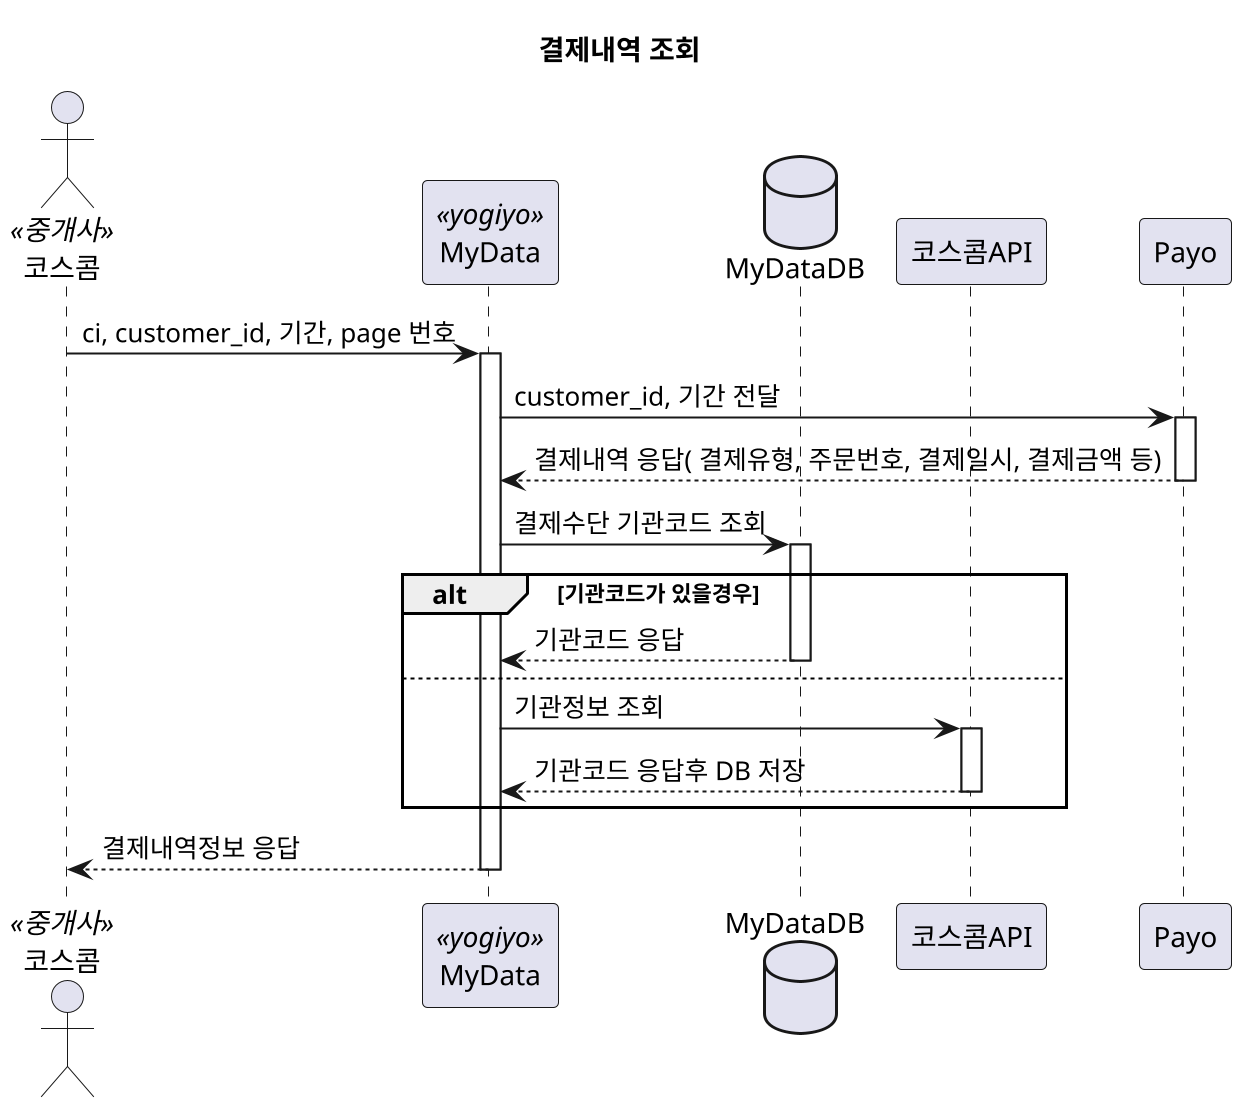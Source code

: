 @startuml 계정목록 조회
skinparam defaultFontName D2Coding

scale 2
title 결제내역 조회

actor 코스콤<<중개사>>
participant MyData<<yogiyo>>
database MyDataDB
participant 코스콤API
participant Payo


코스콤 -> MyData : ci, customer_id, 기간, page 번호
activate MyData

MyData -> Payo : customer_id, 기간 전달
activate Payo

Payo --> MyData : 결제내역 응답( 결제유형, 주문번호, 결제일시, 결제금액 등)
deactivate Payo

MyData -> MyDataDB : 결제수단 기관코드 조회
activate MyDataDB

alt 기관코드가 있을경우
   MyDataDB --> MyData : 기관코드 응답
   deactivate MyDataDB
else
    MyData -> 코스콤API : 기관정보 조회
    activate 코스콤API 

    코스콤API --> MyData : 기관코드 응답후 DB 저장
    deactivate 코스콤API
end

deactivate MyDataDB

MyData --> 코스콤 : 결제내역정보 응답
deactivate MyData

@enduml